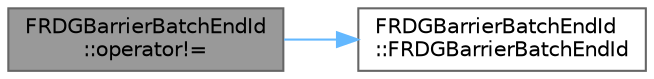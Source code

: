 digraph "FRDGBarrierBatchEndId::operator!="
{
 // INTERACTIVE_SVG=YES
 // LATEX_PDF_SIZE
  bgcolor="transparent";
  edge [fontname=Helvetica,fontsize=10,labelfontname=Helvetica,labelfontsize=10];
  node [fontname=Helvetica,fontsize=10,shape=box,height=0.2,width=0.4];
  rankdir="LR";
  Node1 [id="Node000001",label="FRDGBarrierBatchEndId\l::operator!=",height=0.2,width=0.4,color="gray40", fillcolor="grey60", style="filled", fontcolor="black",tooltip=" "];
  Node1 -> Node2 [id="edge1_Node000001_Node000002",color="steelblue1",style="solid",tooltip=" "];
  Node2 [id="Node000002",label="FRDGBarrierBatchEndId\l::FRDGBarrierBatchEndId",height=0.2,width=0.4,color="grey40", fillcolor="white", style="filled",URL="$d0/da4/structFRDGBarrierBatchEndId.html#a44ea5870d7b68e7aca3a489e8ac0c97b",tooltip=" "];
}
